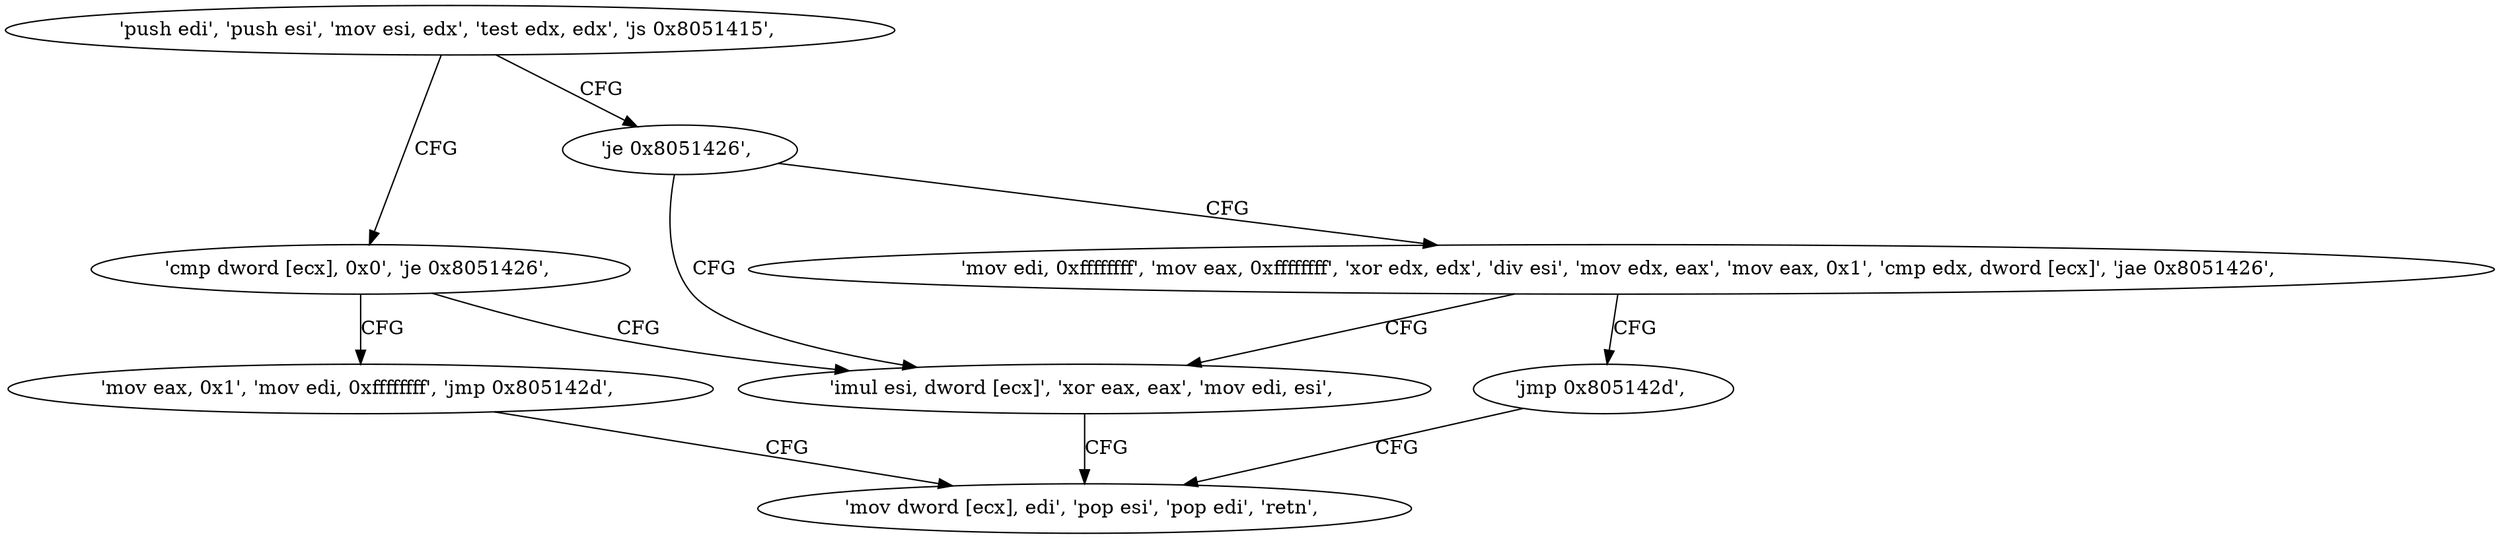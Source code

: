 digraph "func" {
"134550512" [label = "'push edi', 'push esi', 'mov esi, edx', 'test edx, edx', 'js 0x8051415', " ]
"134550549" [label = "'cmp dword [ecx], 0x0', 'je 0x8051426', " ]
"134550520" [label = "'je 0x8051426', " ]
"134550566" [label = "'imul esi, dword [ecx]', 'xor eax, eax', 'mov edi, esi', " ]
"134550554" [label = "'mov eax, 0x1', 'mov edi, 0xffffffff', 'jmp 0x805142d', " ]
"134550522" [label = "'mov edi, 0xffffffff', 'mov eax, 0xffffffff', 'xor edx, edx', 'div esi', 'mov edx, eax', 'mov eax, 0x1', 'cmp edx, dword [ecx]', 'jae 0x8051426', " ]
"134550573" [label = "'mov dword [ecx], edi', 'pop esi', 'pop edi', 'retn', " ]
"134550547" [label = "'jmp 0x805142d', " ]
"134550512" -> "134550549" [ label = "CFG" ]
"134550512" -> "134550520" [ label = "CFG" ]
"134550549" -> "134550566" [ label = "CFG" ]
"134550549" -> "134550554" [ label = "CFG" ]
"134550520" -> "134550566" [ label = "CFG" ]
"134550520" -> "134550522" [ label = "CFG" ]
"134550566" -> "134550573" [ label = "CFG" ]
"134550554" -> "134550573" [ label = "CFG" ]
"134550522" -> "134550566" [ label = "CFG" ]
"134550522" -> "134550547" [ label = "CFG" ]
"134550547" -> "134550573" [ label = "CFG" ]
}
